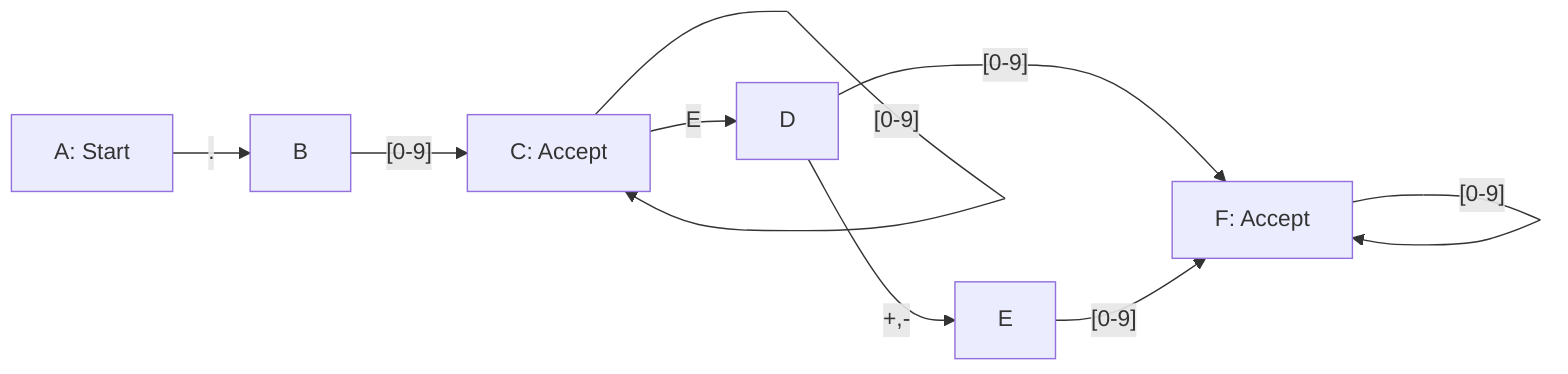 graph LR
  A["A: Start"]
  C["C: Accept"]
  F["F: Accept"]
  A -->|.| B
  B --> |"[0-9]"| C
  C --> |"[0-9]"| C
  C --> |E| D
  D --> |+,-| E
  D --> |"[0-9]"| F
  E --> |"[0-9]"| F
  F --> |"[0-9]"| F